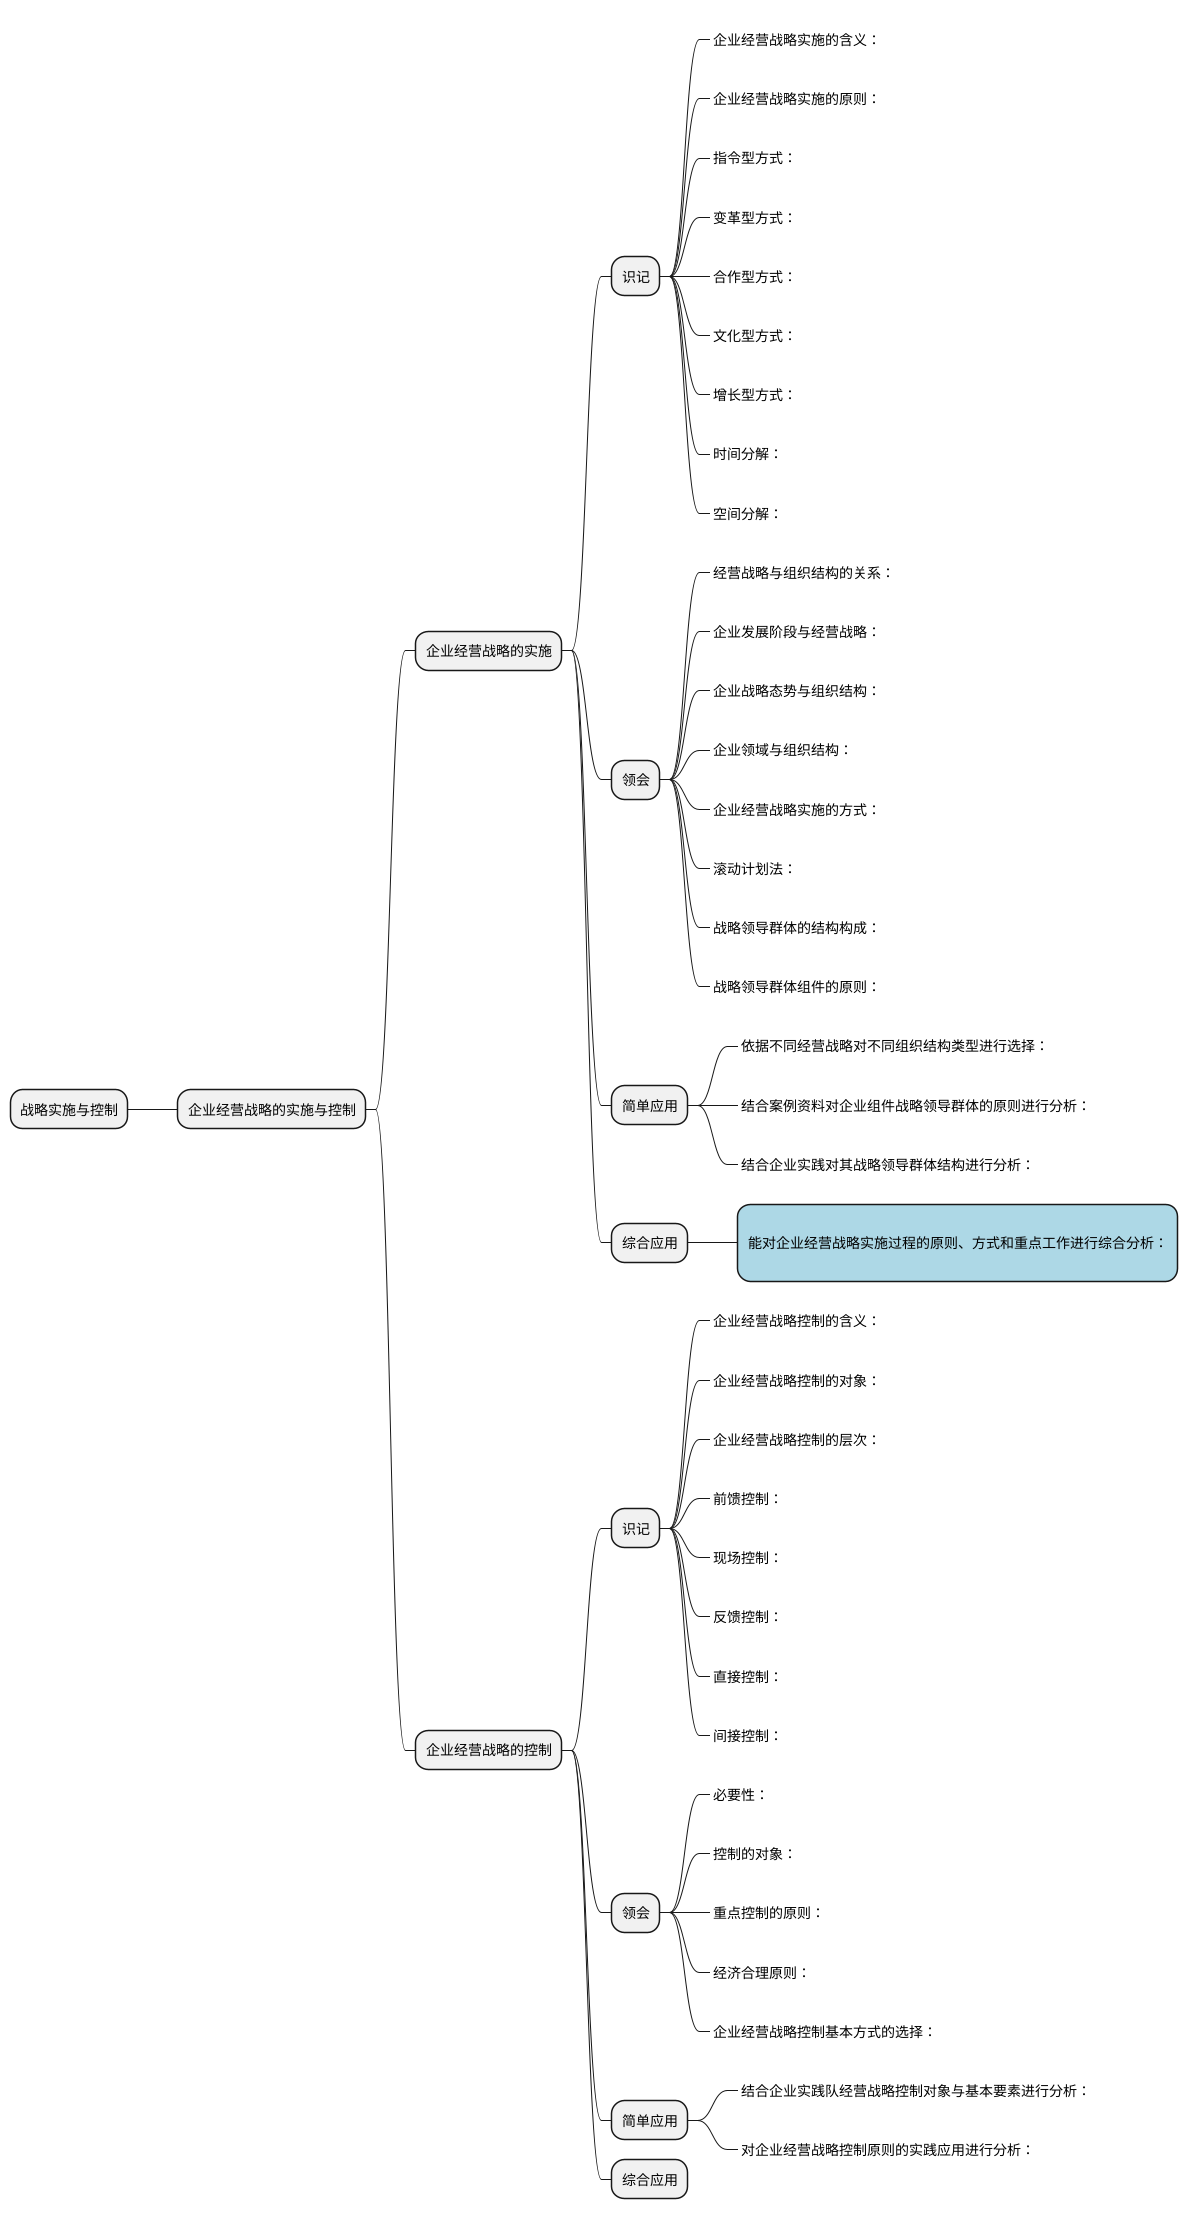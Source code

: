 @startmindmap

* 战略实施与控制

** 企业经营战略的实施与控制

*** 企业经营战略的实施
**** 识记
*****_:
企业经营战略实施的含义：
;
*****_:
企业经营战略实施的原则：
;
*****_:
指令型方式：
;
*****_:
变革型方式：
;
*****_:
合作型方式：
;
*****_:
文化型方式：
;
*****_:
增长型方式：
;
*****_:
时间分解：
;
*****_:
空间分解：
;
**** 领会
*****_:
经营战略与组织结构的关系：
;
*****_:
企业发展阶段与经营战略：
;
*****_:
企业战略态势与组织结构：
;
*****_:
企业领域与组织结构：
;
*****_:
企业经营战略实施的方式：
;
*****_:
滚动计划法：
;
*****_:
战略领导群体的结构构成：
;
*****_:
战略领导群体组件的原则：
;
**** 简单应用
*****_:
依据不同经营战略对不同组织结构类型进行选择：
;
*****_:
结合案例资料对企业组件战略领导群体的原则进行分析：
;
*****_:
结合企业实践对其战略领导群体结构进行分析：
;
**** 综合应用
*****[#lightblue]:
能对企业经营战略实施过程的原则、方式和重点工作进行综合分析：
;

*** 企业经营战略的控制
**** 识记
*****_:
企业经营战略控制的含义：
;
*****_:
企业经营战略控制的对象：
;
*****_:
企业经营战略控制的层次：
;
*****_:
前馈控制：
;
*****_:
现场控制：
;
*****_:
反馈控制：
;
*****_:
直接控制：
;
*****_:
间接控制：
;
**** 领会
*****_:
必要性：
;
*****_:
控制的对象：
;
*****_:
重点控制的原则：
;
*****_:
经济合理原则：
;
*****_:
企业经营战略控制基本方式的选择：
;
**** 简单应用
*****_:
结合企业实践队经营战略控制对象与基本要素进行分析：
;
*****_:
对企业经营战略控制原则的实践应用进行分析：
;
**** 综合应用

@endmindmap